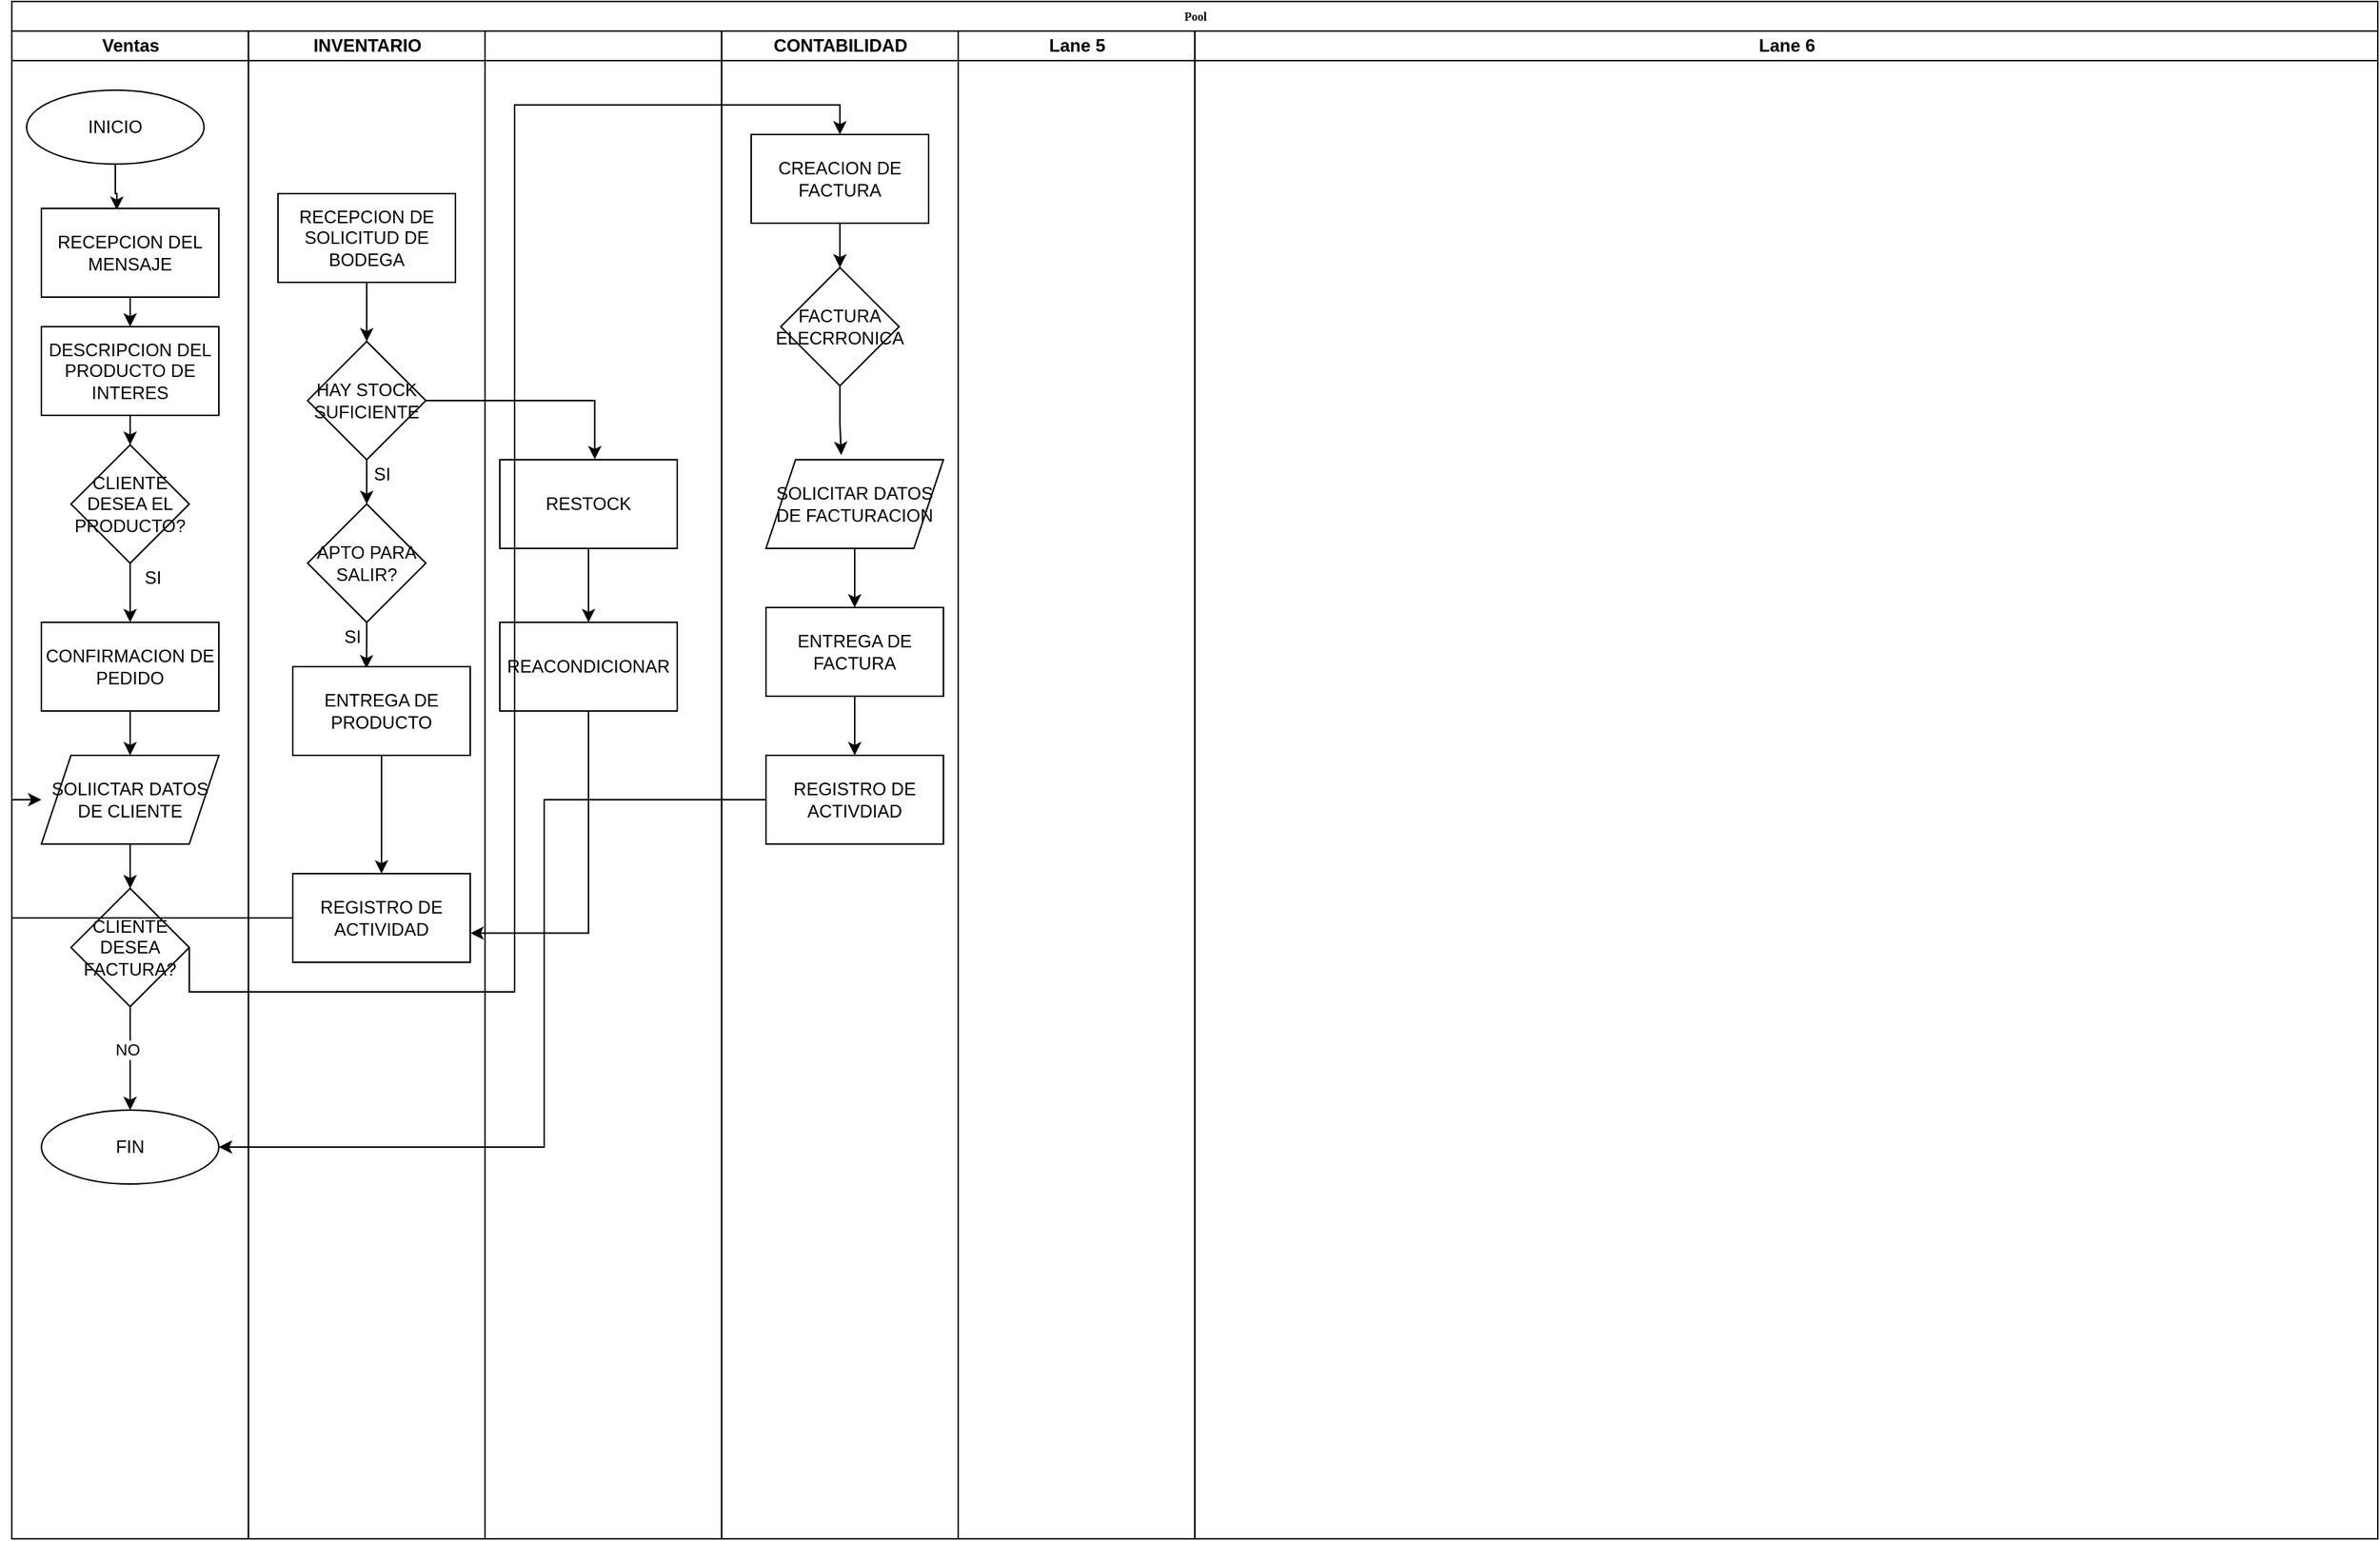 <mxfile version="13.10.9" type="github">
  <diagram name="Page-1" id="74e2e168-ea6b-b213-b513-2b3c1d86103e">
    <mxGraphModel dx="1185" dy="659" grid="1" gridSize="10" guides="1" tooltips="1" connect="1" arrows="1" fold="1" page="1" pageScale="1" pageWidth="850" pageHeight="1100" background="#ffffff" math="0" shadow="0">
      <root>
        <mxCell id="0" />
        <mxCell id="1" parent="0" />
        <mxCell id="77e6c97f196da883-1" value="Pool" style="swimlane;html=1;childLayout=stackLayout;startSize=20;rounded=0;shadow=0;labelBackgroundColor=none;strokeWidth=1;fontFamily=Verdana;fontSize=8;align=center;" parent="1" vertex="1">
          <mxGeometry x="60" y="40" width="1600" height="1040" as="geometry" />
        </mxCell>
        <mxCell id="77e6c97f196da883-2" value="Ventas" style="swimlane;html=1;startSize=20;" parent="77e6c97f196da883-1" vertex="1">
          <mxGeometry y="20" width="160" height="1020" as="geometry" />
        </mxCell>
        <mxCell id="YEVmGm1s0WztMW8NSKh9-12" style="edgeStyle=orthogonalEdgeStyle;rounded=0;orthogonalLoop=1;jettySize=auto;html=1;entryX=0.425;entryY=0.017;entryDx=0;entryDy=0;entryPerimeter=0;" edge="1" parent="77e6c97f196da883-2" source="YEVmGm1s0WztMW8NSKh9-1" target="YEVmGm1s0WztMW8NSKh9-3">
          <mxGeometry relative="1" as="geometry" />
        </mxCell>
        <mxCell id="YEVmGm1s0WztMW8NSKh9-1" value="INICIO" style="ellipse;whiteSpace=wrap;html=1;" vertex="1" parent="77e6c97f196da883-2">
          <mxGeometry x="10" y="40" width="120" height="50" as="geometry" />
        </mxCell>
        <mxCell id="YEVmGm1s0WztMW8NSKh9-2" value="FIN" style="ellipse;whiteSpace=wrap;html=1;" vertex="1" parent="77e6c97f196da883-2">
          <mxGeometry x="20" y="730" width="120" height="50" as="geometry" />
        </mxCell>
        <mxCell id="YEVmGm1s0WztMW8NSKh9-13" style="edgeStyle=orthogonalEdgeStyle;rounded=0;orthogonalLoop=1;jettySize=auto;html=1;entryX=0.5;entryY=0;entryDx=0;entryDy=0;" edge="1" parent="77e6c97f196da883-2" source="YEVmGm1s0WztMW8NSKh9-3" target="YEVmGm1s0WztMW8NSKh9-4">
          <mxGeometry relative="1" as="geometry" />
        </mxCell>
        <mxCell id="YEVmGm1s0WztMW8NSKh9-3" value="RECEPCION DEL MENSAJE" style="rounded=0;whiteSpace=wrap;html=1;" vertex="1" parent="77e6c97f196da883-2">
          <mxGeometry x="20" y="120" width="120" height="60" as="geometry" />
        </mxCell>
        <mxCell id="YEVmGm1s0WztMW8NSKh9-14" style="edgeStyle=orthogonalEdgeStyle;rounded=0;orthogonalLoop=1;jettySize=auto;html=1;entryX=0.5;entryY=0;entryDx=0;entryDy=0;" edge="1" parent="77e6c97f196da883-2" source="YEVmGm1s0WztMW8NSKh9-4" target="YEVmGm1s0WztMW8NSKh9-6">
          <mxGeometry relative="1" as="geometry" />
        </mxCell>
        <mxCell id="YEVmGm1s0WztMW8NSKh9-4" value="DESCRIPCION DEL PRODUCTO DE INTERES" style="rounded=0;whiteSpace=wrap;html=1;" vertex="1" parent="77e6c97f196da883-2">
          <mxGeometry x="20" y="200" width="120" height="60" as="geometry" />
        </mxCell>
        <mxCell id="YEVmGm1s0WztMW8NSKh9-17" style="edgeStyle=orthogonalEdgeStyle;rounded=0;orthogonalLoop=1;jettySize=auto;html=1;entryX=0.5;entryY=0;entryDx=0;entryDy=0;" edge="1" parent="77e6c97f196da883-2" source="YEVmGm1s0WztMW8NSKh9-5" target="YEVmGm1s0WztMW8NSKh9-8">
          <mxGeometry relative="1" as="geometry" />
        </mxCell>
        <mxCell id="YEVmGm1s0WztMW8NSKh9-5" value="CONFIRMACION DE PEDIDO" style="rounded=0;whiteSpace=wrap;html=1;" vertex="1" parent="77e6c97f196da883-2">
          <mxGeometry x="20" y="400" width="120" height="60" as="geometry" />
        </mxCell>
        <mxCell id="YEVmGm1s0WztMW8NSKh9-15" style="edgeStyle=orthogonalEdgeStyle;rounded=0;orthogonalLoop=1;jettySize=auto;html=1;" edge="1" parent="77e6c97f196da883-2" source="YEVmGm1s0WztMW8NSKh9-6" target="YEVmGm1s0WztMW8NSKh9-5">
          <mxGeometry relative="1" as="geometry" />
        </mxCell>
        <mxCell id="YEVmGm1s0WztMW8NSKh9-6" value="CLIENTE DESEA EL PRODUCTO?" style="rhombus;whiteSpace=wrap;html=1;" vertex="1" parent="77e6c97f196da883-2">
          <mxGeometry x="40" y="280" width="80" height="80" as="geometry" />
        </mxCell>
        <mxCell id="YEVmGm1s0WztMW8NSKh9-18" style="edgeStyle=orthogonalEdgeStyle;rounded=0;orthogonalLoop=1;jettySize=auto;html=1;" edge="1" parent="77e6c97f196da883-2" source="YEVmGm1s0WztMW8NSKh9-8">
          <mxGeometry relative="1" as="geometry">
            <mxPoint x="80.029" y="580" as="targetPoint" />
          </mxGeometry>
        </mxCell>
        <mxCell id="YEVmGm1s0WztMW8NSKh9-8" value="SOLIICTAR DATOS DE CLIENTE" style="shape=parallelogram;perimeter=parallelogramPerimeter;whiteSpace=wrap;html=1;fixedSize=1;" vertex="1" parent="77e6c97f196da883-2">
          <mxGeometry x="20" y="490" width="120" height="60" as="geometry" />
        </mxCell>
        <mxCell id="YEVmGm1s0WztMW8NSKh9-16" value="SI" style="text;html=1;align=center;verticalAlign=middle;resizable=0;points=[];autosize=1;" vertex="1" parent="77e6c97f196da883-2">
          <mxGeometry x="80" y="360" width="30" height="20" as="geometry" />
        </mxCell>
        <mxCell id="YEVmGm1s0WztMW8NSKh9-22" style="edgeStyle=orthogonalEdgeStyle;rounded=0;orthogonalLoop=1;jettySize=auto;html=1;" edge="1" parent="77e6c97f196da883-2" source="YEVmGm1s0WztMW8NSKh9-21" target="YEVmGm1s0WztMW8NSKh9-2">
          <mxGeometry relative="1" as="geometry" />
        </mxCell>
        <mxCell id="YEVmGm1s0WztMW8NSKh9-23" value="NO" style="edgeLabel;html=1;align=center;verticalAlign=middle;resizable=0;points=[];" vertex="1" connectable="0" parent="YEVmGm1s0WztMW8NSKh9-22">
          <mxGeometry x="-0.167" y="-2" relative="1" as="geometry">
            <mxPoint as="offset" />
          </mxGeometry>
        </mxCell>
        <mxCell id="YEVmGm1s0WztMW8NSKh9-21" value="CLIENTE DESEA FACTURA?" style="rhombus;whiteSpace=wrap;html=1;" vertex="1" parent="77e6c97f196da883-2">
          <mxGeometry x="40" y="580" width="80" height="80" as="geometry" />
        </mxCell>
        <mxCell id="77e6c97f196da883-3" value="INVENTARIO" style="swimlane;html=1;startSize=20;" parent="77e6c97f196da883-1" vertex="1">
          <mxGeometry x="160" y="20" width="160" height="1020" as="geometry" />
        </mxCell>
        <mxCell id="YEVmGm1s0WztMW8NSKh9-34" style="edgeStyle=orthogonalEdgeStyle;rounded=0;orthogonalLoop=1;jettySize=auto;html=1;entryX=0.5;entryY=0;entryDx=0;entryDy=0;" edge="1" parent="77e6c97f196da883-3" source="YEVmGm1s0WztMW8NSKh9-24" target="YEVmGm1s0WztMW8NSKh9-27">
          <mxGeometry relative="1" as="geometry" />
        </mxCell>
        <mxCell id="YEVmGm1s0WztMW8NSKh9-24" value="RECEPCION DE SOLICITUD DE BODEGA" style="rounded=0;whiteSpace=wrap;html=1;" vertex="1" parent="77e6c97f196da883-3">
          <mxGeometry x="20" y="110" width="120" height="60" as="geometry" />
        </mxCell>
        <mxCell id="YEVmGm1s0WztMW8NSKh9-31" style="edgeStyle=orthogonalEdgeStyle;rounded=0;orthogonalLoop=1;jettySize=auto;html=1;entryX=0.5;entryY=0;entryDx=0;entryDy=0;" edge="1" parent="77e6c97f196da883-3" source="YEVmGm1s0WztMW8NSKh9-27" target="YEVmGm1s0WztMW8NSKh9-28">
          <mxGeometry relative="1" as="geometry" />
        </mxCell>
        <mxCell id="YEVmGm1s0WztMW8NSKh9-27" value="HAY STOCK SUFICIENTE" style="rhombus;whiteSpace=wrap;html=1;" vertex="1" parent="77e6c97f196da883-3">
          <mxGeometry x="40" y="210" width="80" height="80" as="geometry" />
        </mxCell>
        <mxCell id="YEVmGm1s0WztMW8NSKh9-32" style="edgeStyle=orthogonalEdgeStyle;rounded=0;orthogonalLoop=1;jettySize=auto;html=1;exitX=0.5;exitY=1;exitDx=0;exitDy=0;entryX=0.415;entryY=0.019;entryDx=0;entryDy=0;entryPerimeter=0;" edge="1" parent="77e6c97f196da883-3" source="YEVmGm1s0WztMW8NSKh9-28" target="YEVmGm1s0WztMW8NSKh9-29">
          <mxGeometry relative="1" as="geometry">
            <Array as="points">
              <mxPoint x="80" y="410" />
              <mxPoint x="80" y="410" />
            </Array>
          </mxGeometry>
        </mxCell>
        <mxCell id="YEVmGm1s0WztMW8NSKh9-28" value="APTO PARA SALIR?" style="rhombus;whiteSpace=wrap;html=1;" vertex="1" parent="77e6c97f196da883-3">
          <mxGeometry x="40" y="320" width="80" height="80" as="geometry" />
        </mxCell>
        <mxCell id="YEVmGm1s0WztMW8NSKh9-33" style="edgeStyle=orthogonalEdgeStyle;rounded=0;orthogonalLoop=1;jettySize=auto;html=1;entryX=0.5;entryY=0;entryDx=0;entryDy=0;" edge="1" parent="77e6c97f196da883-3" source="YEVmGm1s0WztMW8NSKh9-29" target="YEVmGm1s0WztMW8NSKh9-30">
          <mxGeometry relative="1" as="geometry" />
        </mxCell>
        <mxCell id="YEVmGm1s0WztMW8NSKh9-29" value="ENTREGA DE PRODUCTO" style="rounded=0;whiteSpace=wrap;html=1;" vertex="1" parent="77e6c97f196da883-3">
          <mxGeometry x="30" y="430" width="120" height="60" as="geometry" />
        </mxCell>
        <mxCell id="YEVmGm1s0WztMW8NSKh9-30" value="REGISTRO DE ACTIVIDAD" style="rounded=0;whiteSpace=wrap;html=1;" vertex="1" parent="77e6c97f196da883-3">
          <mxGeometry x="30" y="570" width="120" height="60" as="geometry" />
        </mxCell>
        <mxCell id="YEVmGm1s0WztMW8NSKh9-36" value="SI" style="text;html=1;align=center;verticalAlign=middle;resizable=0;points=[];autosize=1;" vertex="1" parent="77e6c97f196da883-3">
          <mxGeometry x="55" y="400" width="30" height="20" as="geometry" />
        </mxCell>
        <mxCell id="77e6c97f196da883-4" value="" style="swimlane;html=1;startSize=20;" parent="77e6c97f196da883-1" vertex="1">
          <mxGeometry x="320" y="20" width="160" height="1020" as="geometry" />
        </mxCell>
        <mxCell id="YEVmGm1s0WztMW8NSKh9-40" style="edgeStyle=orthogonalEdgeStyle;rounded=0;orthogonalLoop=1;jettySize=auto;html=1;entryX=0.5;entryY=0;entryDx=0;entryDy=0;" edge="1" parent="77e6c97f196da883-4" source="YEVmGm1s0WztMW8NSKh9-37" target="YEVmGm1s0WztMW8NSKh9-38">
          <mxGeometry relative="1" as="geometry" />
        </mxCell>
        <mxCell id="YEVmGm1s0WztMW8NSKh9-37" value="RESTOCK" style="rounded=0;whiteSpace=wrap;html=1;" vertex="1" parent="77e6c97f196da883-4">
          <mxGeometry x="10" y="290" width="120" height="60" as="geometry" />
        </mxCell>
        <mxCell id="YEVmGm1s0WztMW8NSKh9-38" value="REACONDICIONAR" style="rounded=0;whiteSpace=wrap;html=1;" vertex="1" parent="77e6c97f196da883-4">
          <mxGeometry x="10" y="400" width="120" height="60" as="geometry" />
        </mxCell>
        <mxCell id="77e6c97f196da883-5" value="CONTABILIDAD" style="swimlane;html=1;startSize=20;" parent="77e6c97f196da883-1" vertex="1">
          <mxGeometry x="480" y="20" width="160" height="1020" as="geometry" />
        </mxCell>
        <mxCell id="YEVmGm1s0WztMW8NSKh9-53" style="edgeStyle=orthogonalEdgeStyle;rounded=0;orthogonalLoop=1;jettySize=auto;html=1;entryX=0.5;entryY=0;entryDx=0;entryDy=0;" edge="1" parent="77e6c97f196da883-5" source="YEVmGm1s0WztMW8NSKh9-46" target="YEVmGm1s0WztMW8NSKh9-47">
          <mxGeometry relative="1" as="geometry" />
        </mxCell>
        <mxCell id="YEVmGm1s0WztMW8NSKh9-46" value="CREACION DE FACTURA" style="rounded=0;whiteSpace=wrap;html=1;" vertex="1" parent="77e6c97f196da883-5">
          <mxGeometry x="20" y="70" width="120" height="60" as="geometry" />
        </mxCell>
        <mxCell id="YEVmGm1s0WztMW8NSKh9-54" style="edgeStyle=orthogonalEdgeStyle;rounded=0;orthogonalLoop=1;jettySize=auto;html=1;entryX=0.424;entryY=-0.053;entryDx=0;entryDy=0;entryPerimeter=0;" edge="1" parent="77e6c97f196da883-5" source="YEVmGm1s0WztMW8NSKh9-47" target="YEVmGm1s0WztMW8NSKh9-49">
          <mxGeometry relative="1" as="geometry" />
        </mxCell>
        <mxCell id="YEVmGm1s0WztMW8NSKh9-47" value="FACTURA ELECRRONICA" style="rhombus;whiteSpace=wrap;html=1;" vertex="1" parent="77e6c97f196da883-5">
          <mxGeometry x="40" y="160" width="80" height="80" as="geometry" />
        </mxCell>
        <mxCell id="YEVmGm1s0WztMW8NSKh9-55" style="edgeStyle=orthogonalEdgeStyle;rounded=0;orthogonalLoop=1;jettySize=auto;html=1;entryX=0.5;entryY=0;entryDx=0;entryDy=0;" edge="1" parent="77e6c97f196da883-5" source="YEVmGm1s0WztMW8NSKh9-49" target="YEVmGm1s0WztMW8NSKh9-50">
          <mxGeometry relative="1" as="geometry" />
        </mxCell>
        <mxCell id="YEVmGm1s0WztMW8NSKh9-49" value="SOLICITAR DATOS DE FACTURACION" style="shape=parallelogram;perimeter=parallelogramPerimeter;whiteSpace=wrap;html=1;fixedSize=1;" vertex="1" parent="77e6c97f196da883-5">
          <mxGeometry x="30" y="290" width="120" height="60" as="geometry" />
        </mxCell>
        <mxCell id="YEVmGm1s0WztMW8NSKh9-56" style="edgeStyle=orthogonalEdgeStyle;rounded=0;orthogonalLoop=1;jettySize=auto;html=1;entryX=0.5;entryY=0;entryDx=0;entryDy=0;" edge="1" parent="77e6c97f196da883-5" source="YEVmGm1s0WztMW8NSKh9-50" target="YEVmGm1s0WztMW8NSKh9-52">
          <mxGeometry relative="1" as="geometry" />
        </mxCell>
        <mxCell id="YEVmGm1s0WztMW8NSKh9-50" value="ENTREGA DE FACTURA" style="rounded=0;whiteSpace=wrap;html=1;" vertex="1" parent="77e6c97f196da883-5">
          <mxGeometry x="30" y="390" width="120" height="60" as="geometry" />
        </mxCell>
        <mxCell id="YEVmGm1s0WztMW8NSKh9-52" value="REGISTRO DE ACTIVDIAD" style="rounded=0;whiteSpace=wrap;html=1;" vertex="1" parent="77e6c97f196da883-5">
          <mxGeometry x="30" y="490" width="120" height="60" as="geometry" />
        </mxCell>
        <mxCell id="77e6c97f196da883-6" value="Lane 5" style="swimlane;html=1;startSize=20;" parent="77e6c97f196da883-1" vertex="1">
          <mxGeometry x="640" y="20" width="160" height="1020" as="geometry" />
        </mxCell>
        <mxCell id="77e6c97f196da883-7" value="Lane 6" style="swimlane;html=1;startSize=20;" parent="77e6c97f196da883-1" vertex="1">
          <mxGeometry x="800" y="20" width="800" height="1020" as="geometry" />
        </mxCell>
        <mxCell id="YEVmGm1s0WztMW8NSKh9-39" style="edgeStyle=orthogonalEdgeStyle;rounded=0;orthogonalLoop=1;jettySize=auto;html=1;exitX=1;exitY=0.5;exitDx=0;exitDy=0;entryX=0.535;entryY=-0.005;entryDx=0;entryDy=0;entryPerimeter=0;" edge="1" parent="77e6c97f196da883-1" source="YEVmGm1s0WztMW8NSKh9-27" target="YEVmGm1s0WztMW8NSKh9-37">
          <mxGeometry relative="1" as="geometry" />
        </mxCell>
        <mxCell id="YEVmGm1s0WztMW8NSKh9-44" style="edgeStyle=orthogonalEdgeStyle;rounded=0;orthogonalLoop=1;jettySize=auto;html=1;entryX=1.001;entryY=0.671;entryDx=0;entryDy=0;entryPerimeter=0;" edge="1" parent="77e6c97f196da883-1" source="YEVmGm1s0WztMW8NSKh9-38" target="YEVmGm1s0WztMW8NSKh9-30">
          <mxGeometry relative="1" as="geometry">
            <mxPoint x="390" y="630" as="targetPoint" />
            <Array as="points">
              <mxPoint x="390" y="630" />
            </Array>
          </mxGeometry>
        </mxCell>
        <mxCell id="YEVmGm1s0WztMW8NSKh9-58" style="edgeStyle=orthogonalEdgeStyle;rounded=0;orthogonalLoop=1;jettySize=auto;html=1;exitX=1;exitY=0.5;exitDx=0;exitDy=0;entryX=0.5;entryY=0;entryDx=0;entryDy=0;" edge="1" parent="77e6c97f196da883-1" source="YEVmGm1s0WztMW8NSKh9-21" target="YEVmGm1s0WztMW8NSKh9-46">
          <mxGeometry relative="1" as="geometry">
            <Array as="points">
              <mxPoint x="120" y="670" />
              <mxPoint x="340" y="670" />
              <mxPoint x="340" y="70" />
              <mxPoint x="560" y="70" />
            </Array>
          </mxGeometry>
        </mxCell>
        <mxCell id="YEVmGm1s0WztMW8NSKh9-59" style="edgeStyle=orthogonalEdgeStyle;rounded=0;orthogonalLoop=1;jettySize=auto;html=1;entryX=0;entryY=0.5;entryDx=0;entryDy=0;entryPerimeter=0;" edge="1" parent="77e6c97f196da883-1" source="YEVmGm1s0WztMW8NSKh9-30" target="YEVmGm1s0WztMW8NSKh9-8">
          <mxGeometry relative="1" as="geometry" />
        </mxCell>
        <mxCell id="YEVmGm1s0WztMW8NSKh9-60" style="edgeStyle=orthogonalEdgeStyle;rounded=0;orthogonalLoop=1;jettySize=auto;html=1;entryX=1;entryY=0.5;entryDx=0;entryDy=0;" edge="1" parent="77e6c97f196da883-1" source="YEVmGm1s0WztMW8NSKh9-52" target="YEVmGm1s0WztMW8NSKh9-2">
          <mxGeometry relative="1" as="geometry">
            <Array as="points">
              <mxPoint x="360" y="540" />
              <mxPoint x="360" y="775" />
            </Array>
          </mxGeometry>
        </mxCell>
        <mxCell id="YEVmGm1s0WztMW8NSKh9-35" value="SI" style="text;html=1;align=center;verticalAlign=middle;resizable=0;points=[];autosize=1;" vertex="1" parent="1">
          <mxGeometry x="295" y="350" width="30" height="20" as="geometry" />
        </mxCell>
      </root>
    </mxGraphModel>
  </diagram>
</mxfile>
